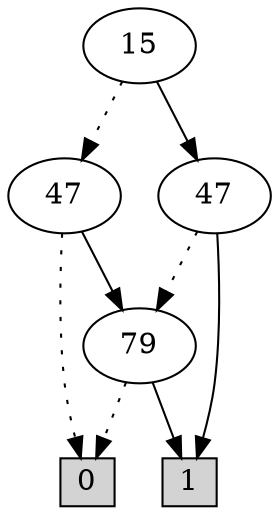 digraph G {
0 [shape=box, label="0", style=filled, shape=box, height=0.3, width=0.3];
1 [shape=box, label="1", style=filled, shape=box, height=0.3, width=0.3];
1425 [label="15"];
1425 -> 1423 [style=dotted];
1425 -> 1424 [style=filled];
1423 [label="47"];
1423 -> 0 [style=dotted];
1423 -> 160 [style=filled];
160 [label="79"];
160 -> 0 [style=dotted];
160 -> 1 [style=filled];
1424 [label="47"];
1424 -> 160 [style=dotted];
1424 -> 1 [style=filled];
}
